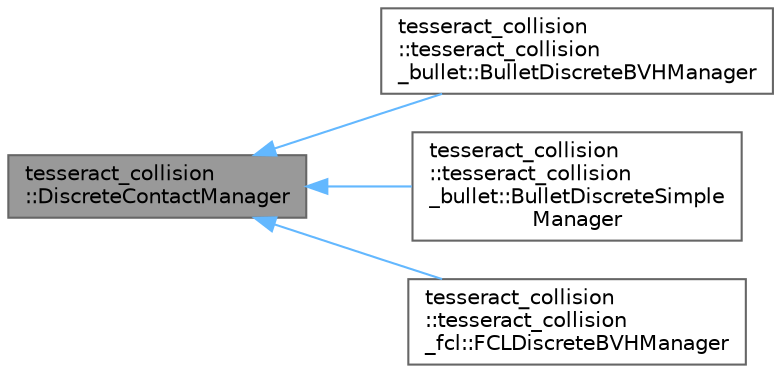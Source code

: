 digraph "tesseract_collision::DiscreteContactManager"
{
 // LATEX_PDF_SIZE
  bgcolor="transparent";
  edge [fontname=Helvetica,fontsize=10,labelfontname=Helvetica,labelfontsize=10];
  node [fontname=Helvetica,fontsize=10,shape=box,height=0.2,width=0.4];
  rankdir="LR";
  Node1 [label="tesseract_collision\l::DiscreteContactManager",height=0.2,width=0.4,color="gray40", fillcolor="grey60", style="filled", fontcolor="black",tooltip=" "];
  Node1 -> Node2 [dir="back",color="steelblue1",style="solid"];
  Node2 [label="tesseract_collision\l::tesseract_collision\l_bullet::BulletDiscreteBVHManager",height=0.2,width=0.4,color="gray40", fillcolor="white", style="filled",URL="$db/db9/classtesseract__collision_1_1tesseract__collision__bullet_1_1BulletDiscreteBVHManager.html",tooltip="A BVH implementation of a bullet manager."];
  Node1 -> Node3 [dir="back",color="steelblue1",style="solid"];
  Node3 [label="tesseract_collision\l::tesseract_collision\l_bullet::BulletDiscreteSimple\lManager",height=0.2,width=0.4,color="gray40", fillcolor="white", style="filled",URL="$d8/d68/classtesseract__collision_1_1tesseract__collision__bullet_1_1BulletDiscreteSimpleManager.html",tooltip="A simple implementation of a bullet manager which does not use BHV."];
  Node1 -> Node4 [dir="back",color="steelblue1",style="solid"];
  Node4 [label="tesseract_collision\l::tesseract_collision\l_fcl::FCLDiscreteBVHManager",height=0.2,width=0.4,color="gray40", fillcolor="white", style="filled",URL="$df/d0a/classtesseract__collision_1_1tesseract__collision__fcl_1_1FCLDiscreteBVHManager.html",tooltip="A FCL implementation of the discrete contact manager."];
}
